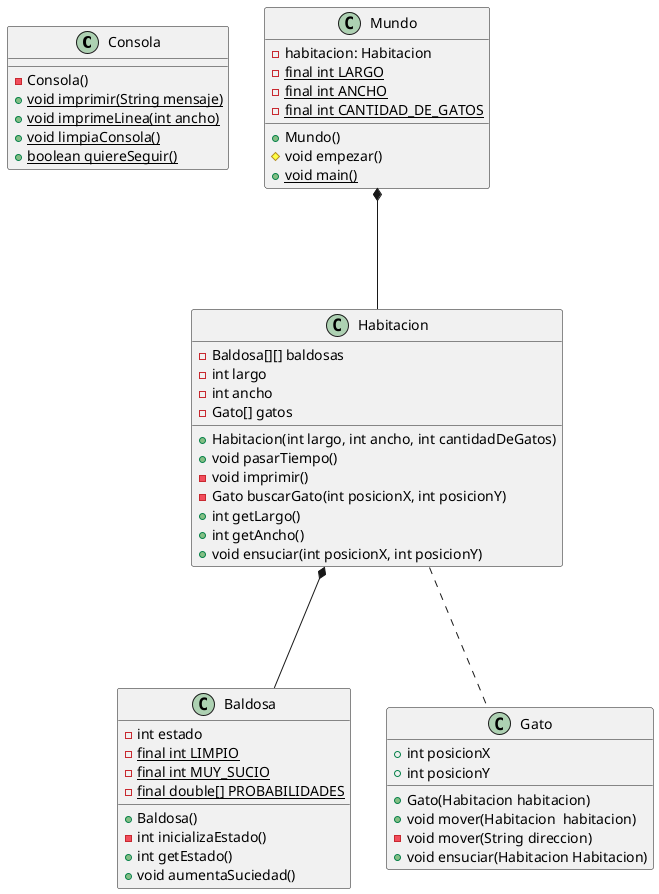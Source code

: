 @startuml DiagramaDeClases

class Consola {
  - Consola()
  + {static} void imprimir(String mensaje)
  + {static} void imprimeLinea(int ancho)
  + {static} void limpiaConsola()
  + {static} boolean quiereSeguir()
}

class Mundo{
    - habitacion: Habitacion
    - {static} final int LARGO
    - {static} final int ANCHO
    - {static} final int CANTIDAD_DE_GATOS
    + Mundo()
    # void empezar()
    + {static} void main()
}

class Habitacion {
    - Baldosa[][] baldosas
    - int largo 
    - int ancho
    - Gato[] gatos
    + Habitacion(int largo, int ancho, int cantidadDeGatos)
    + void pasarTiempo()
    - void imprimir()
    - Gato buscarGato(int posicionX, int posicionY)
    + int getLargo()
    + int getAncho()
    + void ensuciar(int posicionX, int posicionY)
}

class Baldosa{
    - int estado
    - {static} final int LIMPIO
    - {static} final int MUY_SUCIO
    - {static} final double[] PROBABILIDADES
    + Baldosa()
    - int inicializaEstado()
    + int getEstado()
    + void aumentaSuciedad()
}

class Gato{
    + int posicionX
    + int posicionY
    + Gato(Habitacion habitacion)
    + void mover(Habitacion  habitacion)
    - void mover(String direccion)
    + void ensuciar(Habitacion Habitacion)
}

Mundo *-D-- Habitacion
Habitacion *-D-- Baldosa 
Habitacion ... Gato

@enduml